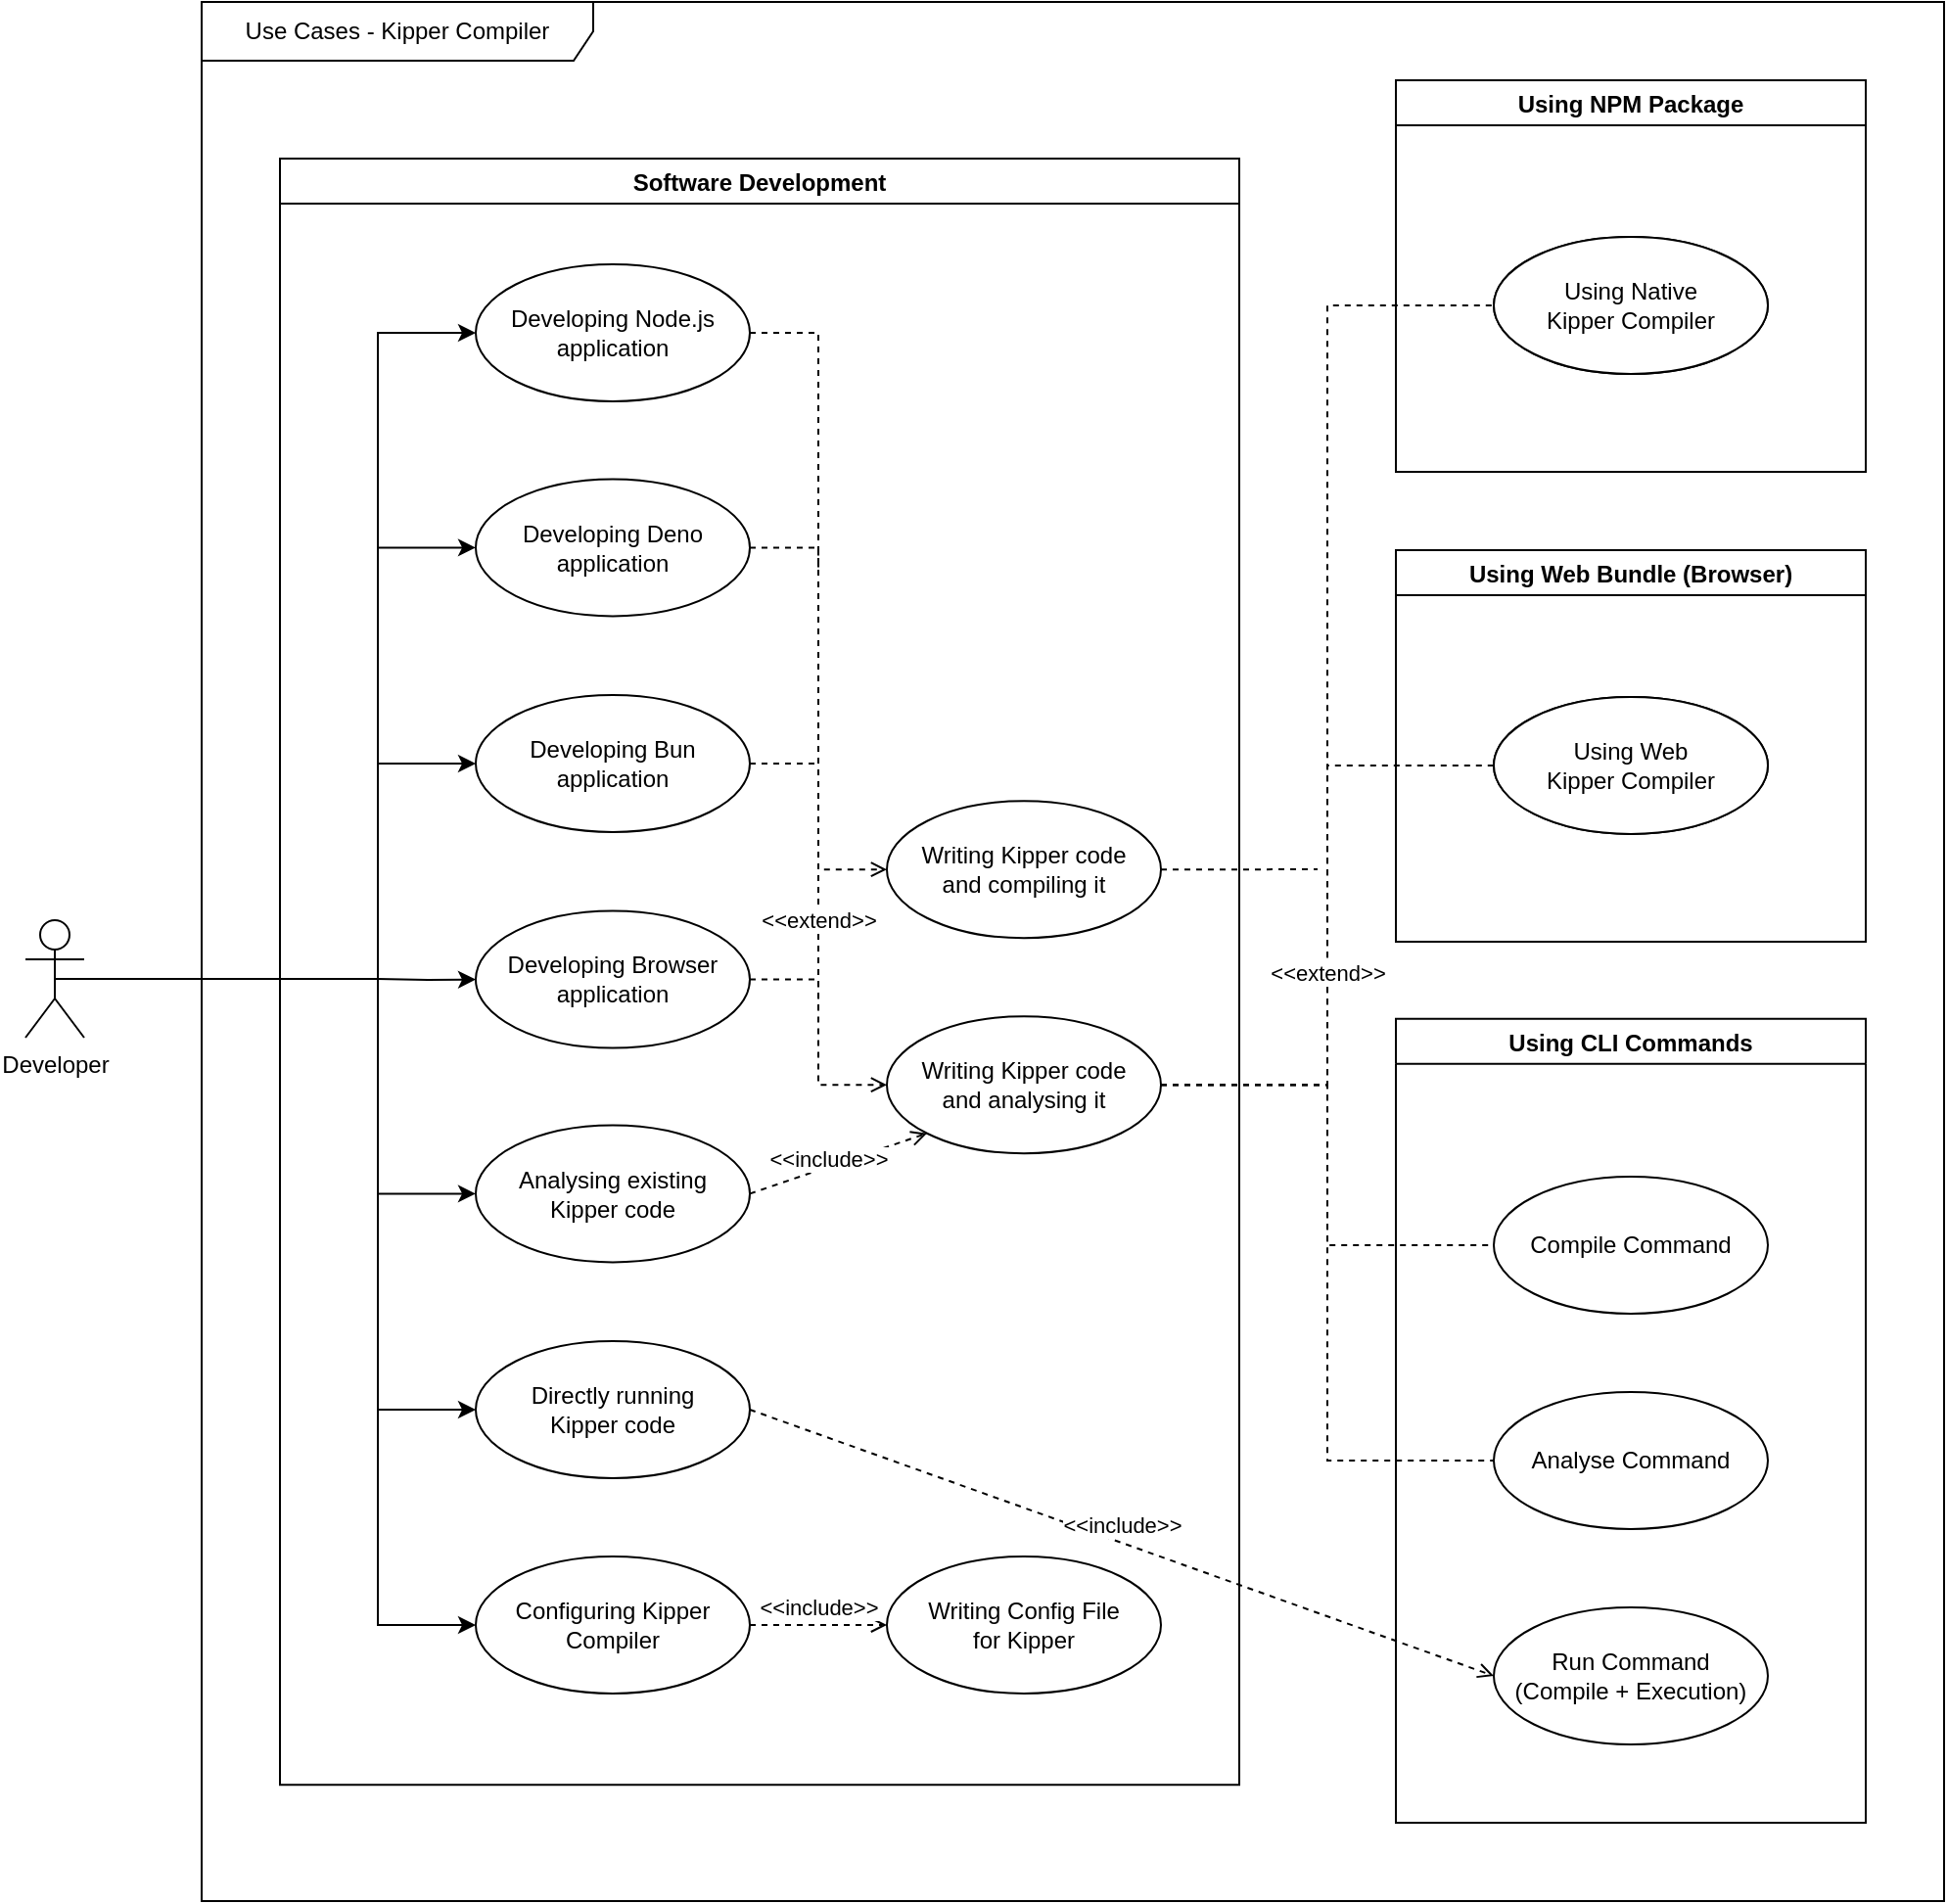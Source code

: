 <mxfile version="20.7.4" type="device"><diagram id="FuUV2nHbycMUt-vUP0Zy" name="Page-1"><mxGraphModel dx="2261" dy="839" grid="1" gridSize="10" guides="1" tooltips="1" connect="1" arrows="1" fold="1" page="1" pageScale="1" pageWidth="827" pageHeight="1169" math="0" shadow="0"><root><mxCell id="0"/><mxCell id="1" parent="0"/><mxCell id="AfpxT0Pd_m7bpfM3_LKu-108" value="Use Cases - Kipper Compiler" style="shape=umlFrame;whiteSpace=wrap;html=1;strokeColor=default;fillColor=default;width=200;height=30;" parent="1" vertex="1"><mxGeometry x="-240" y="40" width="890" height="970" as="geometry"/></mxCell><mxCell id="AfpxT0Pd_m7bpfM3_LKu-70" style="edgeStyle=orthogonalEdgeStyle;rounded=0;orthogonalLoop=1;jettySize=auto;html=1;entryX=0;entryY=0.5;entryDx=0;entryDy=0;" parent="1" target="AfpxT0Pd_m7bpfM3_LKu-59" edge="1"><mxGeometry relative="1" as="geometry"><Array as="points"><mxPoint x="-150" y="319"/></Array><mxPoint x="-150" y="534" as="sourcePoint"/></mxGeometry></mxCell><mxCell id="AfpxT0Pd_m7bpfM3_LKu-71" style="edgeStyle=orthogonalEdgeStyle;rounded=0;orthogonalLoop=1;jettySize=auto;html=1;entryX=0;entryY=0.5;entryDx=0;entryDy=0;" parent="1" target="AfpxT0Pd_m7bpfM3_LKu-61" edge="1"><mxGeometry relative="1" as="geometry"><Array as="points"><mxPoint x="-150" y="538"/><mxPoint x="-150" y="487"/></Array><mxPoint x="-150" y="534" as="sourcePoint"/></mxGeometry></mxCell><mxCell id="AfpxT0Pd_m7bpfM3_LKu-73" style="edgeStyle=orthogonalEdgeStyle;rounded=0;orthogonalLoop=1;jettySize=auto;html=1;entryX=0;entryY=0.5;entryDx=0;entryDy=0;" parent="1" target="AfpxT0Pd_m7bpfM3_LKu-63" edge="1"><mxGeometry relative="1" as="geometry"><Array as="points"><mxPoint x="-150" y="538"/><mxPoint x="-150" y="703"/></Array><mxPoint x="-150" y="538" as="sourcePoint"/></mxGeometry></mxCell><mxCell id="AfpxT0Pd_m7bpfM3_LKu-87" style="edgeStyle=orthogonalEdgeStyle;rounded=0;orthogonalLoop=1;jettySize=auto;html=1;entryX=0;entryY=0.5;entryDx=0;entryDy=0;" parent="1" target="AfpxT0Pd_m7bpfM3_LKu-86" edge="1"><mxGeometry relative="1" as="geometry"><Array as="points"><mxPoint x="-150" y="538"/><mxPoint x="-150" y="810"/></Array><mxPoint x="-150" y="544" as="sourcePoint"/></mxGeometry></mxCell><mxCell id="NsrHJXpEEjK0jSuxSfy6-2" style="edgeStyle=orthogonalEdgeStyle;rounded=0;orthogonalLoop=1;jettySize=auto;html=1;entryX=0;entryY=0.5;entryDx=0;entryDy=0;" parent="1" target="NsrHJXpEEjK0jSuxSfy6-1" edge="1"><mxGeometry relative="1" as="geometry"><mxPoint x="-150" y="539" as="sourcePoint"/><Array as="points"><mxPoint x="-150" y="539"/><mxPoint x="-150" y="866"/></Array></mxGeometry></mxCell><mxCell id="NsrHJXpEEjK0jSuxSfy6-6" style="edgeStyle=orthogonalEdgeStyle;rounded=0;orthogonalLoop=1;jettySize=auto;html=1;entryX=0;entryY=0.5;entryDx=0;entryDy=0;" parent="1" target="AfpxT0Pd_m7bpfM3_LKu-62" edge="1"><mxGeometry relative="1" as="geometry"><mxPoint x="-150" y="539" as="sourcePoint"/></mxGeometry></mxCell><mxCell id="NsrHJXpEEjK0jSuxSfy6-7" style="edgeStyle=orthogonalEdgeStyle;rounded=0;orthogonalLoop=1;jettySize=auto;html=1;exitX=0.5;exitY=0.5;exitDx=0;exitDy=0;exitPerimeter=0;entryX=0;entryY=0.5;entryDx=0;entryDy=0;" parent="1" source="9VV3H0ATo2uCwWeazLhr-1" target="AfpxT0Pd_m7bpfM3_LKu-58" edge="1"><mxGeometry relative="1" as="geometry"><Array as="points"><mxPoint x="-150" y="539"/><mxPoint x="-150" y="209"/></Array></mxGeometry></mxCell><mxCell id="9VV3H0ATo2uCwWeazLhr-1" value="Developer" style="shape=umlActor;verticalLabelPosition=bottom;verticalAlign=top;html=1;" parent="1" vertex="1"><mxGeometry x="-330" y="509" width="30" height="60" as="geometry"/></mxCell><mxCell id="AfpxT0Pd_m7bpfM3_LKu-11" value="Native JavaScript &lt;br&gt;Kipper Compiler" style="ellipse;whiteSpace=wrap;html=1;" parent="1" vertex="1"><mxGeometry x="420" y="160" width="140" height="70" as="geometry"/></mxCell><mxCell id="AfpxT0Pd_m7bpfM3_LKu-16" value="Bundled JavaScript &lt;br&gt;Kipper Compiler" style="ellipse;whiteSpace=wrap;html=1;" parent="1" vertex="1"><mxGeometry x="420" y="394.99" width="140" height="70" as="geometry"/></mxCell><mxCell id="AfpxT0Pd_m7bpfM3_LKu-19" value="Compile Command" style="ellipse;whiteSpace=wrap;html=1;" parent="1" vertex="1"><mxGeometry x="420" y="640" width="140" height="70" as="geometry"/></mxCell><mxCell id="AfpxT0Pd_m7bpfM3_LKu-38" value="Using Native&lt;br&gt;Kipper Compiler" style="ellipse;whiteSpace=wrap;html=1;" parent="1" vertex="1"><mxGeometry x="420" y="160" width="140" height="70" as="geometry"/></mxCell><mxCell id="AfpxT0Pd_m7bpfM3_LKu-39" value="Using Web&lt;br&gt;Kipper Compiler" style="ellipse;whiteSpace=wrap;html=1;" parent="1" vertex="1"><mxGeometry x="420" y="394.99" width="140" height="70" as="geometry"/></mxCell><mxCell id="AfpxT0Pd_m7bpfM3_LKu-43" value="Analyse Command" style="ellipse;whiteSpace=wrap;html=1;" parent="1" vertex="1"><mxGeometry x="420" y="750" width="140" height="70" as="geometry"/></mxCell><mxCell id="AfpxT0Pd_m7bpfM3_LKu-45" value="Run Command&lt;br&gt;(Compile + Execution)" style="ellipse;whiteSpace=wrap;html=1;" parent="1" vertex="1"><mxGeometry x="420" y="860" width="140" height="70" as="geometry"/></mxCell><mxCell id="AfpxT0Pd_m7bpfM3_LKu-50" value="Using NPM Package" style="swimlane;strokeColor=default;fillColor=none;" parent="1" vertex="1"><mxGeometry x="370" y="80" width="240" height="200" as="geometry"/></mxCell><mxCell id="AfpxT0Pd_m7bpfM3_LKu-51" value="Using Web Bundle (Browser)" style="swimlane;strokeColor=default;fillColor=none;" parent="1" vertex="1"><mxGeometry x="370" y="320" width="240" height="200" as="geometry"/></mxCell><mxCell id="AfpxT0Pd_m7bpfM3_LKu-53" value="Using CLI Commands" style="swimlane;strokeColor=default;fillColor=none;" parent="1" vertex="1"><mxGeometry x="370" y="559.37" width="240" height="410.63" as="geometry"/></mxCell><mxCell id="AfpxT0Pd_m7bpfM3_LKu-55" value="Software Development" style="swimlane;strokeColor=default;fillColor=none;startSize=23;" parent="1" vertex="1"><mxGeometry x="-200" y="120" width="490" height="830.62" as="geometry"/></mxCell><mxCell id="AfpxT0Pd_m7bpfM3_LKu-59" value="Developing Deno application" style="ellipse;whiteSpace=wrap;html=1;strokeColor=default;fillColor=default;" parent="AfpxT0Pd_m7bpfM3_LKu-55" vertex="1"><mxGeometry x="100" y="163.69" width="140" height="70" as="geometry"/></mxCell><mxCell id="AfpxT0Pd_m7bpfM3_LKu-63" value="Analysing existing &lt;br&gt;Kipper code" style="ellipse;whiteSpace=wrap;html=1;strokeColor=default;fillColor=default;" parent="AfpxT0Pd_m7bpfM3_LKu-55" vertex="1"><mxGeometry x="100" y="493.69" width="140" height="70" as="geometry"/></mxCell><mxCell id="AfpxT0Pd_m7bpfM3_LKu-161" style="edgeStyle=orthogonalEdgeStyle;rounded=0;orthogonalLoop=1;jettySize=auto;html=1;exitX=1;exitY=0.5;exitDx=0;exitDy=0;entryX=0;entryY=0.5;entryDx=0;entryDy=0;labelBackgroundColor=default;dashed=1;endArrow=open;endFill=0;" parent="AfpxT0Pd_m7bpfM3_LKu-55" source="AfpxT0Pd_m7bpfM3_LKu-58" target="AfpxT0Pd_m7bpfM3_LKu-102" edge="1"><mxGeometry relative="1" as="geometry"/></mxCell><mxCell id="AfpxT0Pd_m7bpfM3_LKu-58" value="Developing Node.js application" style="ellipse;whiteSpace=wrap;html=1;strokeColor=default;fillColor=default;" parent="AfpxT0Pd_m7bpfM3_LKu-55" vertex="1"><mxGeometry x="100" y="54" width="140" height="70" as="geometry"/></mxCell><mxCell id="AfpxT0Pd_m7bpfM3_LKu-61" value="Developing Bun application" style="ellipse;whiteSpace=wrap;html=1;strokeColor=default;fillColor=default;" parent="AfpxT0Pd_m7bpfM3_LKu-55" vertex="1"><mxGeometry x="100" y="274" width="140" height="70" as="geometry"/></mxCell><mxCell id="AfpxT0Pd_m7bpfM3_LKu-172" style="edgeStyle=orthogonalEdgeStyle;rounded=0;orthogonalLoop=1;jettySize=auto;html=1;exitX=1;exitY=0.5;exitDx=0;exitDy=0;entryX=0;entryY=0.5;entryDx=0;entryDy=0;dashed=1;labelBackgroundColor=default;endArrow=open;endFill=0;" parent="AfpxT0Pd_m7bpfM3_LKu-55" source="AfpxT0Pd_m7bpfM3_LKu-62" target="AfpxT0Pd_m7bpfM3_LKu-103" edge="1"><mxGeometry relative="1" as="geometry"/></mxCell><mxCell id="AfpxT0Pd_m7bpfM3_LKu-62" value="Developing Browser application" style="ellipse;whiteSpace=wrap;html=1;strokeColor=default;fillColor=default;" parent="AfpxT0Pd_m7bpfM3_LKu-55" vertex="1"><mxGeometry x="100" y="384.31" width="140" height="70" as="geometry"/></mxCell><mxCell id="AfpxT0Pd_m7bpfM3_LKu-86" value="Directly running&lt;br&gt;Kipper code" style="ellipse;whiteSpace=wrap;html=1;strokeColor=default;fillColor=default;" parent="AfpxT0Pd_m7bpfM3_LKu-55" vertex="1"><mxGeometry x="100" y="604" width="140" height="70" as="geometry"/></mxCell><mxCell id="AfpxT0Pd_m7bpfM3_LKu-102" value="Writing Kipper code&lt;br&gt;and compiling it" style="ellipse;whiteSpace=wrap;html=1;strokeColor=default;fillColor=default;" parent="AfpxT0Pd_m7bpfM3_LKu-55" vertex="1"><mxGeometry x="310" y="328.12" width="140" height="70" as="geometry"/></mxCell><mxCell id="AfpxT0Pd_m7bpfM3_LKu-103" value="Writing Kipper code &lt;br&gt;and analysing it" style="ellipse;whiteSpace=wrap;html=1;strokeColor=default;fillColor=default;" parent="AfpxT0Pd_m7bpfM3_LKu-55" vertex="1"><mxGeometry x="310" y="438.12" width="140" height="70" as="geometry"/></mxCell><mxCell id="AfpxT0Pd_m7bpfM3_LKu-162" style="edgeStyle=orthogonalEdgeStyle;rounded=0;orthogonalLoop=1;jettySize=auto;html=1;exitX=1;exitY=0.5;exitDx=0;exitDy=0;labelBackgroundColor=default;dashed=1;endArrow=none;endFill=0;" parent="AfpxT0Pd_m7bpfM3_LKu-55" source="AfpxT0Pd_m7bpfM3_LKu-59" edge="1"><mxGeometry relative="1" as="geometry"><mxPoint x="275" y="213" as="targetPoint"/></mxGeometry></mxCell><mxCell id="AfpxT0Pd_m7bpfM3_LKu-168" style="edgeStyle=orthogonalEdgeStyle;rounded=0;orthogonalLoop=1;jettySize=auto;html=1;exitX=1;exitY=0.5;exitDx=0;exitDy=0;labelBackgroundColor=default;dashed=1;endArrow=none;endFill=0;" parent="AfpxT0Pd_m7bpfM3_LKu-55" edge="1" source="AfpxT0Pd_m7bpfM3_LKu-61"><mxGeometry relative="1" as="geometry"><mxPoint x="275" y="310" as="targetPoint"/><mxPoint x="240.0" y="326.7" as="sourcePoint"/></mxGeometry></mxCell><mxCell id="AfpxT0Pd_m7bpfM3_LKu-174" value="&amp;lt;&amp;lt;include&amp;gt;&amp;gt;" style="html=1;verticalAlign=bottom;labelBackgroundColor=default;endArrow=open;endFill=0;dashed=1;rounded=0;exitX=1;exitY=0.5;exitDx=0;exitDy=0;entryX=0;entryY=1;entryDx=0;entryDy=0;" parent="AfpxT0Pd_m7bpfM3_LKu-55" source="AfpxT0Pd_m7bpfM3_LKu-63" target="AfpxT0Pd_m7bpfM3_LKu-103" edge="1"><mxGeometry x="-0.149" y="-5" width="160" relative="1" as="geometry"><mxPoint x="460" y="373.12" as="sourcePoint"/><mxPoint x="680" y="565" as="targetPoint"/><mxPoint as="offset"/></mxGeometry></mxCell><mxCell id="NsrHJXpEEjK0jSuxSfy6-1" value="Configuring Kipper Compiler" style="ellipse;whiteSpace=wrap;html=1;strokeColor=default;fillColor=default;" parent="AfpxT0Pd_m7bpfM3_LKu-55" vertex="1"><mxGeometry x="100" y="714" width="140" height="70" as="geometry"/></mxCell><mxCell id="NsrHJXpEEjK0jSuxSfy6-8" value="Writing Config File &lt;br&gt;for Kipper" style="ellipse;whiteSpace=wrap;html=1;strokeColor=default;fillColor=default;" parent="AfpxT0Pd_m7bpfM3_LKu-55" vertex="1"><mxGeometry x="310" y="714" width="140" height="70" as="geometry"/></mxCell><mxCell id="NsrHJXpEEjK0jSuxSfy6-9" value="&amp;lt;&amp;lt;include&amp;gt;&amp;gt;" style="html=1;verticalAlign=bottom;labelBackgroundColor=default;endArrow=open;endFill=0;dashed=1;rounded=0;exitX=1;exitY=0.5;exitDx=0;exitDy=0;entryX=0;entryY=0.5;entryDx=0;entryDy=0;" parent="AfpxT0Pd_m7bpfM3_LKu-55" source="NsrHJXpEEjK0jSuxSfy6-1" target="NsrHJXpEEjK0jSuxSfy6-8" edge="1"><mxGeometry width="160" relative="1" as="geometry"><mxPoint x="250.0" y="538.69" as="sourcePoint"/><mxPoint x="340.257" y="507.745" as="targetPoint"/></mxGeometry></mxCell><mxCell id="AfpxT0Pd_m7bpfM3_LKu-170" style="edgeStyle=orthogonalEdgeStyle;rounded=0;orthogonalLoop=1;jettySize=auto;html=1;labelBackgroundColor=default;dashed=1;endArrow=none;endFill=0;" parent="1" edge="1"><mxGeometry relative="1" as="geometry"><mxPoint x="75" y="555" as="targetPoint"/><mxPoint x="75" y="450" as="sourcePoint"/></mxGeometry></mxCell><mxCell id="AfpxT0Pd_m7bpfM3_LKu-171" value="&amp;lt;&amp;lt;extend&amp;gt;&amp;gt;" style="edgeLabel;html=1;align=center;verticalAlign=middle;resizable=0;points=[];" parent="AfpxT0Pd_m7bpfM3_LKu-170" vertex="1" connectable="0"><mxGeometry x="-0.199" relative="1" as="geometry"><mxPoint y="17" as="offset"/></mxGeometry></mxCell><mxCell id="AfpxT0Pd_m7bpfM3_LKu-196" value="&amp;lt;&amp;lt;include&amp;gt;&amp;gt;" style="html=1;verticalAlign=bottom;labelBackgroundColor=default;endArrow=open;endFill=0;dashed=1;rounded=0;exitX=1;exitY=0.5;exitDx=0;exitDy=0;entryX=0;entryY=0.5;entryDx=0;entryDy=0;" parent="1" source="AfpxT0Pd_m7bpfM3_LKu-86" target="AfpxT0Pd_m7bpfM3_LKu-45" edge="1"><mxGeometry width="160" relative="1" as="geometry"><mxPoint x="50.0" y="708.75" as="sourcePoint"/><mxPoint x="140.503" y="627.869" as="targetPoint"/></mxGeometry></mxCell><mxCell id="AfpxT0Pd_m7bpfM3_LKu-199" style="edgeStyle=orthogonalEdgeStyle;rounded=0;orthogonalLoop=1;jettySize=auto;html=1;exitX=1;exitY=0.5;exitDx=0;exitDy=0;entryX=0;entryY=0.5;entryDx=0;entryDy=0;dashed=1;labelBackgroundColor=default;endArrow=none;endFill=0;" parent="1" source="AfpxT0Pd_m7bpfM3_LKu-103" target="AfpxT0Pd_m7bpfM3_LKu-19" edge="1"><mxGeometry relative="1" as="geometry"/></mxCell><mxCell id="AfpxT0Pd_m7bpfM3_LKu-200" style="edgeStyle=orthogonalEdgeStyle;rounded=0;orthogonalLoop=1;jettySize=auto;html=1;exitX=1;exitY=0.5;exitDx=0;exitDy=0;entryX=0;entryY=0.5;entryDx=0;entryDy=0;dashed=1;labelBackgroundColor=default;endArrow=none;endFill=0;" parent="1" source="AfpxT0Pd_m7bpfM3_LKu-103" target="AfpxT0Pd_m7bpfM3_LKu-43" edge="1"><mxGeometry relative="1" as="geometry"/></mxCell><mxCell id="AfpxT0Pd_m7bpfM3_LKu-201" style="edgeStyle=orthogonalEdgeStyle;rounded=0;orthogonalLoop=1;jettySize=auto;html=1;exitX=1;exitY=0.5;exitDx=0;exitDy=0;entryX=0;entryY=0.5;entryDx=0;entryDy=0;dashed=1;labelBackgroundColor=default;endArrow=none;endFill=0;" parent="1" source="AfpxT0Pd_m7bpfM3_LKu-103" target="AfpxT0Pd_m7bpfM3_LKu-39" edge="1"><mxGeometry relative="1" as="geometry"/></mxCell><mxCell id="AfpxT0Pd_m7bpfM3_LKu-202" style="edgeStyle=orthogonalEdgeStyle;rounded=0;orthogonalLoop=1;jettySize=auto;html=1;exitX=1;exitY=0.5;exitDx=0;exitDy=0;entryX=0;entryY=0.5;entryDx=0;entryDy=0;dashed=1;labelBackgroundColor=default;endArrow=none;endFill=0;" parent="1" source="AfpxT0Pd_m7bpfM3_LKu-103" target="AfpxT0Pd_m7bpfM3_LKu-38" edge="1"><mxGeometry relative="1" as="geometry"/></mxCell><mxCell id="AfpxT0Pd_m7bpfM3_LKu-203" style="edgeStyle=orthogonalEdgeStyle;rounded=0;orthogonalLoop=1;jettySize=auto;html=1;exitX=1;exitY=0.5;exitDx=0;exitDy=0;dashed=1;labelBackgroundColor=default;endArrow=none;endFill=0;" parent="1" source="AfpxT0Pd_m7bpfM3_LKu-102" edge="1"><mxGeometry relative="1" as="geometry"><mxPoint x="330" y="483" as="targetPoint"/></mxGeometry></mxCell><mxCell id="AfpxT0Pd_m7bpfM3_LKu-204" value="&amp;lt;&amp;lt;extend&amp;gt;&amp;gt;" style="edgeLabel;html=1;align=center;verticalAlign=middle;resizable=0;points=[];" parent="1" vertex="1" connectable="0"><mxGeometry x="335.0" y="535.312" as="geometry"/></mxCell></root></mxGraphModel></diagram></mxfile>